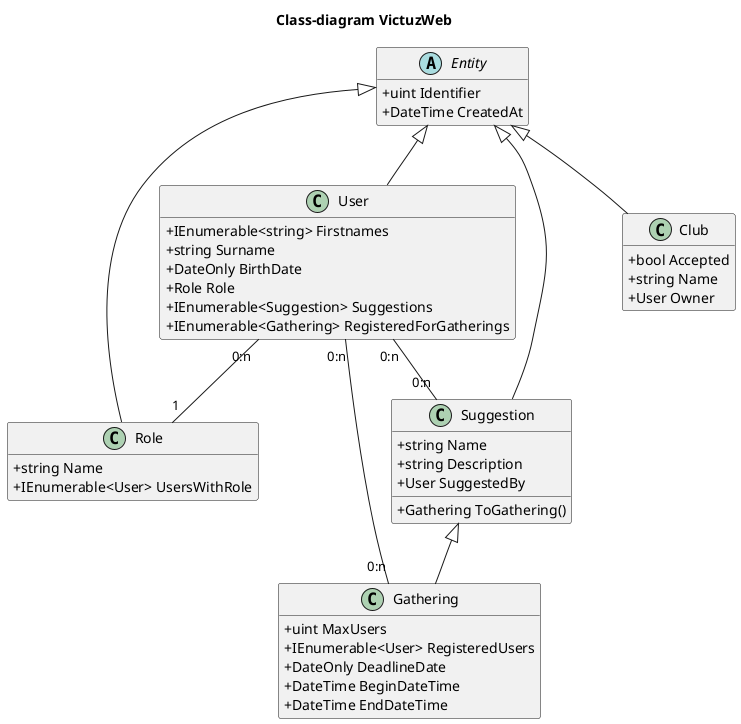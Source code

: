 @startuml class
hide empty members
skinparam classAttributeIconSize 0
title Class-diagram VictuzWeb


abstract Entity {
  + uint Identifier
  + DateTime CreatedAt
}

class User {
  + IEnumerable<string> Firstnames
  + string Surname
  + DateOnly BirthDate
  + Role Role
  + IEnumerable<Suggestion> Suggestions
  + IEnumerable<Gathering> RegisteredForGatherings
}
Entity <|-- User

class Role {
  + string Name
  + IEnumerable<User> UsersWithRole
}
Entity <|-- Role

User "0:n" -- "1" Role

class Suggestion {
  + string Name
  + string Description
  + User SuggestedBy

  + Gathering ToGathering()
}
Entity <|-- Suggestion

User "0:n" -- "0:n" Suggestion

class Gathering {
  + uint MaxUsers
  + IEnumerable<User> RegisteredUsers
  + DateOnly DeadlineDate
  + DateTime BeginDateTime
  + DateTime EndDateTime
}
Suggestion <|-- Gathering

User "0:n" -- "0:n" Gathering

class Club {
    + bool Accepted
    + string Name
    + User Owner
}
Entity <|-- Club

@enduml
